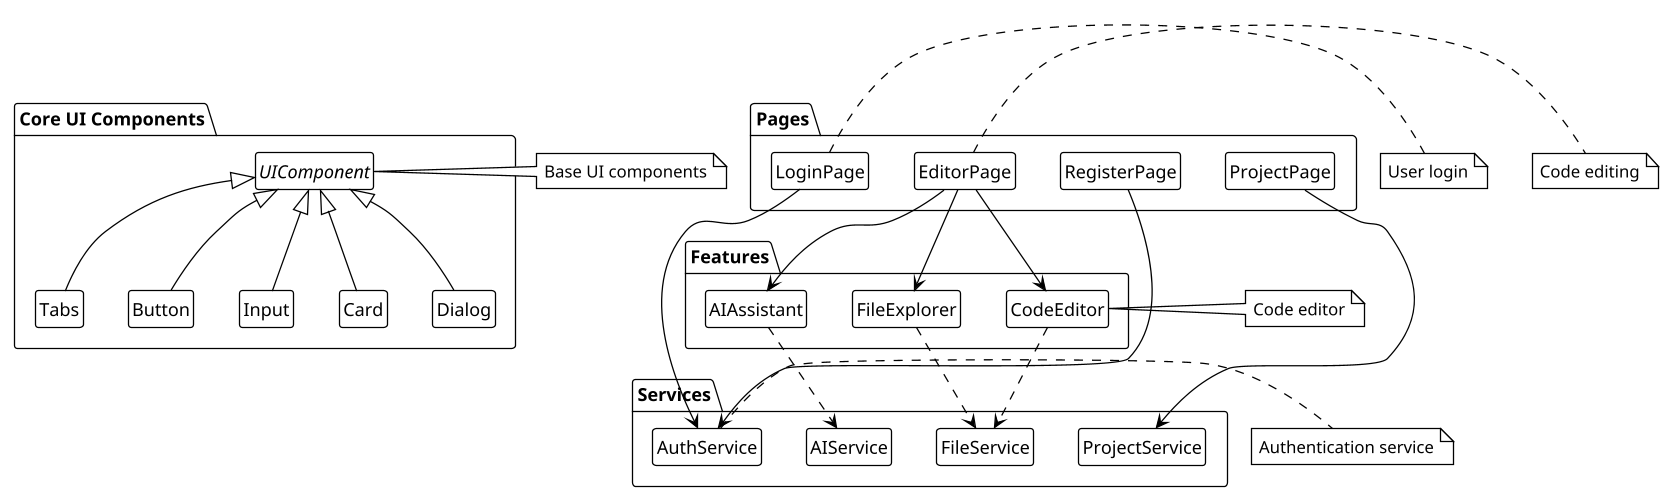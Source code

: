 @startuml UIDesignClass

' 设置图片尺寸和主题
!theme plain
skinparam dpi 200
skinparam defaultFontName Microsoft YaHei
skinparam classAttributeIconSize 0

' 设置垂直方向布局
top to bottom direction

' 设置页面宽度，防止截断
scale max 800 width

' 隐藏圆圈和空方法/字段
hide circle
hide empty members

' 定义组件类
package "Core UI Components" {
  abstract class "UIComponent" as UI
  class "Button" as Btn
  class "Input" as Inp
  class "Card" as Crd
  class "Dialog" as Dlg
  class "Tabs" as Tab
}

' 定义页面
package "Pages" {
  class "LoginPage" as LoginP
  class "RegisterPage" as RegP
  class "EditorPage" as EditorP
  class "ProjectPage" as ProjP
}

' 定义功能组件
package "Features" {
  class "CodeEditor" as CodeEd
  class "FileExplorer" as FileExp
  class "AIAssistant" as AIA
}

' 定义服务
package "Services" {
  class "AuthService" as AuthSvc
  class "ProjectService" as ProjSvc
  class "FileService" as FileSvc
  class "AIService" as AISvc
}

' 继承关系
UI <|-- Btn
UI <|-- Inp
UI <|-- Crd
UI <|-- Dlg
UI <|-- Tab

' 主要依赖关系
LoginP --> AuthSvc
RegP --> AuthSvc
EditorP --> CodeEd
EditorP --> FileExp
EditorP --> AIA
ProjP --> ProjSvc

' 次要依赖关系
CodeEd ..> FileSvc
AIA ..> AISvc
FileExp ..> FileSvc

' 标注类的主要特性
note right of UI : Base UI components
note right of LoginP : User login
note right of EditorP : Code editing
note right of CodeEd : Code editor
note right of AuthSvc : Authentication service

@enduml
